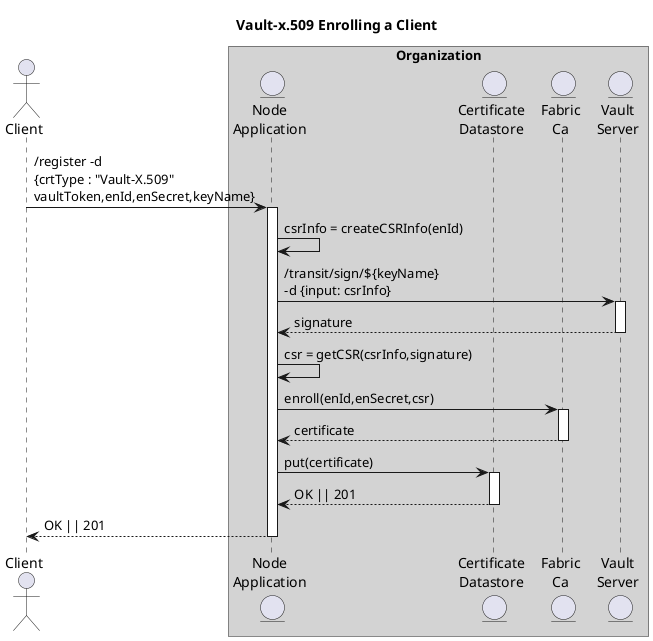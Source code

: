 @startuml
title "Vault-x.509 Enrolling a Client"

skinparam BoxPadding 25

actor "Client" as client

box "Organization" #LightGray
    entity "Node\nApplication" as app
    entity "Certificate\nDatastore" as crtStore
    entity "Fabric\nCa" as ca
    entity "Vault\nServer" as vault
end box

client -> app: /register -d\n{crtType : "Vault-X.509"\nvaultToken,enId,enSecret,keyName}
activate app
app->app: csrInfo = createCSRInfo(enId)
app->vault: /transit/sign/${keyName} \n-d {input: csrInfo}
activate vault
return signature
app->app: csr = getCSR(csrInfo,signature)
app->ca: enroll(enId,enSecret,csr)
activate ca
return certificate
app->crtStore: put(certificate)
activate crtStore
return OK || 201
return OK || 201
@enduml
